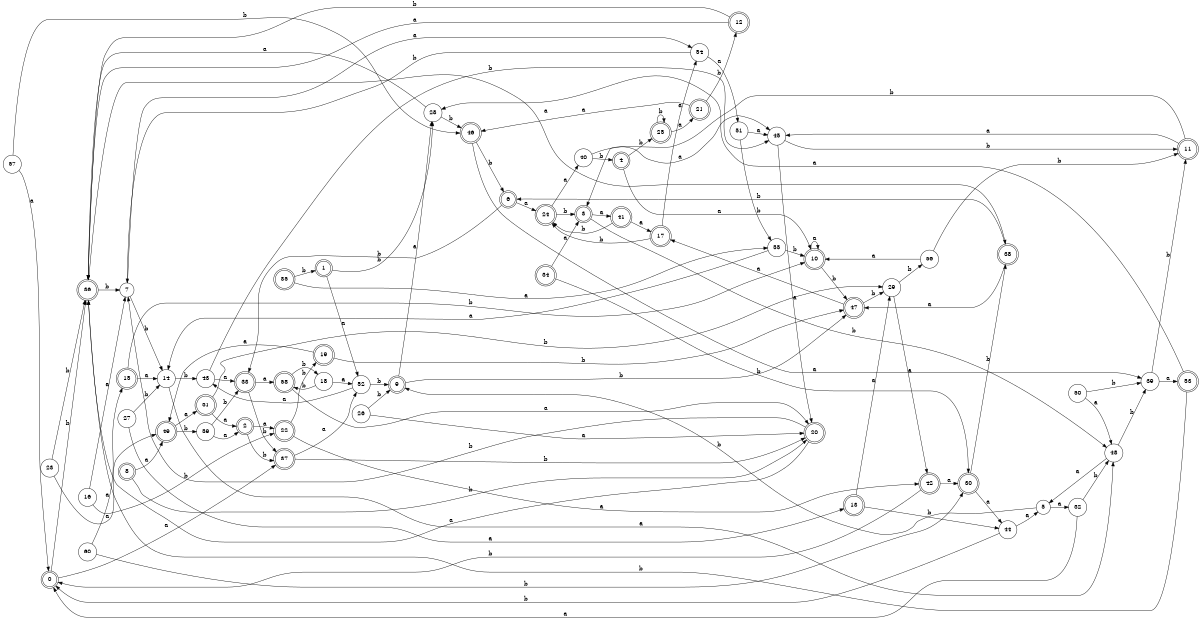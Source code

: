 digraph n49_3 {
__start0 [label="" shape="none"];

rankdir=LR;
size="8,5";

s0 [style="rounded,filled", color="black", fillcolor="white" shape="doublecircle", label="0"];
s1 [style="rounded,filled", color="black", fillcolor="white" shape="doublecircle", label="1"];
s2 [style="rounded,filled", color="black", fillcolor="white" shape="doublecircle", label="2"];
s3 [style="rounded,filled", color="black", fillcolor="white" shape="doublecircle", label="3"];
s4 [style="rounded,filled", color="black", fillcolor="white" shape="doublecircle", label="4"];
s5 [style="filled", color="black", fillcolor="white" shape="circle", label="5"];
s6 [style="rounded,filled", color="black", fillcolor="white" shape="doublecircle", label="6"];
s7 [style="filled", color="black", fillcolor="white" shape="circle", label="7"];
s8 [style="rounded,filled", color="black", fillcolor="white" shape="doublecircle", label="8"];
s9 [style="rounded,filled", color="black", fillcolor="white" shape="doublecircle", label="9"];
s10 [style="rounded,filled", color="black", fillcolor="white" shape="doublecircle", label="10"];
s11 [style="rounded,filled", color="black", fillcolor="white" shape="doublecircle", label="11"];
s12 [style="rounded,filled", color="black", fillcolor="white" shape="doublecircle", label="12"];
s13 [style="rounded,filled", color="black", fillcolor="white" shape="doublecircle", label="13"];
s14 [style="filled", color="black", fillcolor="white" shape="circle", label="14"];
s15 [style="rounded,filled", color="black", fillcolor="white" shape="doublecircle", label="15"];
s16 [style="filled", color="black", fillcolor="white" shape="circle", label="16"];
s17 [style="rounded,filled", color="black", fillcolor="white" shape="doublecircle", label="17"];
s18 [style="filled", color="black", fillcolor="white" shape="circle", label="18"];
s19 [style="rounded,filled", color="black", fillcolor="white" shape="doublecircle", label="19"];
s20 [style="rounded,filled", color="black", fillcolor="white" shape="doublecircle", label="20"];
s21 [style="rounded,filled", color="black", fillcolor="white" shape="doublecircle", label="21"];
s22 [style="rounded,filled", color="black", fillcolor="white" shape="doublecircle", label="22"];
s23 [style="filled", color="black", fillcolor="white" shape="circle", label="23"];
s24 [style="rounded,filled", color="black", fillcolor="white" shape="doublecircle", label="24"];
s25 [style="rounded,filled", color="black", fillcolor="white" shape="doublecircle", label="25"];
s26 [style="filled", color="black", fillcolor="white" shape="circle", label="26"];
s27 [style="filled", color="black", fillcolor="white" shape="circle", label="27"];
s28 [style="filled", color="black", fillcolor="white" shape="circle", label="28"];
s29 [style="filled", color="black", fillcolor="white" shape="circle", label="29"];
s30 [style="rounded,filled", color="black", fillcolor="white" shape="doublecircle", label="30"];
s31 [style="rounded,filled", color="black", fillcolor="white" shape="doublecircle", label="31"];
s32 [style="filled", color="black", fillcolor="white" shape="circle", label="32"];
s33 [style="rounded,filled", color="black", fillcolor="white" shape="doublecircle", label="33"];
s34 [style="rounded,filled", color="black", fillcolor="white" shape="doublecircle", label="34"];
s35 [style="rounded,filled", color="black", fillcolor="white" shape="doublecircle", label="35"];
s36 [style="rounded,filled", color="black", fillcolor="white" shape="doublecircle", label="36"];
s37 [style="rounded,filled", color="black", fillcolor="white" shape="doublecircle", label="37"];
s38 [style="rounded,filled", color="black", fillcolor="white" shape="doublecircle", label="38"];
s39 [style="filled", color="black", fillcolor="white" shape="circle", label="39"];
s40 [style="filled", color="black", fillcolor="white" shape="circle", label="40"];
s41 [style="rounded,filled", color="black", fillcolor="white" shape="doublecircle", label="41"];
s42 [style="rounded,filled", color="black", fillcolor="white" shape="doublecircle", label="42"];
s43 [style="filled", color="black", fillcolor="white" shape="circle", label="43"];
s44 [style="filled", color="black", fillcolor="white" shape="circle", label="44"];
s45 [style="filled", color="black", fillcolor="white" shape="circle", label="45"];
s46 [style="rounded,filled", color="black", fillcolor="white" shape="doublecircle", label="46"];
s47 [style="rounded,filled", color="black", fillcolor="white" shape="doublecircle", label="47"];
s48 [style="filled", color="black", fillcolor="white" shape="circle", label="48"];
s49 [style="rounded,filled", color="black", fillcolor="white" shape="doublecircle", label="49"];
s50 [style="filled", color="black", fillcolor="white" shape="circle", label="50"];
s51 [style="filled", color="black", fillcolor="white" shape="circle", label="51"];
s52 [style="filled", color="black", fillcolor="white" shape="circle", label="52"];
s53 [style="rounded,filled", color="black", fillcolor="white" shape="doublecircle", label="53"];
s54 [style="filled", color="black", fillcolor="white" shape="circle", label="54"];
s55 [style="filled", color="black", fillcolor="white" shape="circle", label="55"];
s56 [style="filled", color="black", fillcolor="white" shape="circle", label="56"];
s57 [style="filled", color="black", fillcolor="white" shape="circle", label="57"];
s58 [style="rounded,filled", color="black", fillcolor="white" shape="doublecircle", label="58"];
s59 [style="filled", color="black", fillcolor="white" shape="circle", label="59"];
s60 [style="filled", color="black", fillcolor="white" shape="circle", label="60"];
s0 -> s37 [label="a"];
s0 -> s36 [label="b"];
s1 -> s52 [label="a"];
s1 -> s28 [label="b"];
s2 -> s22 [label="a"];
s2 -> s37 [label="b"];
s3 -> s41 [label="a"];
s3 -> s48 [label="b"];
s4 -> s10 [label="a"];
s4 -> s25 [label="b"];
s5 -> s32 [label="a"];
s5 -> s9 [label="b"];
s6 -> s24 [label="a"];
s6 -> s33 [label="b"];
s7 -> s54 [label="a"];
s7 -> s14 [label="b"];
s8 -> s49 [label="a"];
s8 -> s20 [label="b"];
s9 -> s28 [label="a"];
s9 -> s47 [label="b"];
s10 -> s10 [label="a"];
s10 -> s47 [label="b"];
s11 -> s45 [label="a"];
s11 -> s3 [label="b"];
s12 -> s36 [label="a"];
s12 -> s36 [label="b"];
s13 -> s29 [label="a"];
s13 -> s44 [label="b"];
s14 -> s48 [label="a"];
s14 -> s43 [label="b"];
s15 -> s14 [label="a"];
s15 -> s10 [label="b"];
s16 -> s7 [label="a"];
s16 -> s22 [label="b"];
s17 -> s54 [label="a"];
s17 -> s24 [label="b"];
s18 -> s52 [label="a"];
s18 -> s58 [label="b"];
s19 -> s49 [label="a"];
s19 -> s47 [label="b"];
s20 -> s36 [label="a"];
s20 -> s7 [label="b"];
s21 -> s46 [label="a"];
s21 -> s12 [label="b"];
s22 -> s42 [label="a"];
s22 -> s19 [label="b"];
s23 -> s49 [label="a"];
s23 -> s36 [label="b"];
s24 -> s40 [label="a"];
s24 -> s3 [label="b"];
s25 -> s21 [label="a"];
s25 -> s25 [label="b"];
s26 -> s20 [label="a"];
s26 -> s9 [label="b"];
s27 -> s13 [label="a"];
s27 -> s14 [label="b"];
s28 -> s36 [label="a"];
s28 -> s46 [label="b"];
s29 -> s42 [label="a"];
s29 -> s56 [label="b"];
s30 -> s44 [label="a"];
s30 -> s38 [label="b"];
s31 -> s2 [label="a"];
s31 -> s29 [label="b"];
s32 -> s0 [label="a"];
s32 -> s48 [label="b"];
s33 -> s58 [label="a"];
s33 -> s37 [label="b"];
s34 -> s3 [label="a"];
s34 -> s30 [label="b"];
s35 -> s55 [label="a"];
s35 -> s1 [label="b"];
s36 -> s38 [label="a"];
s36 -> s7 [label="b"];
s37 -> s52 [label="a"];
s37 -> s20 [label="b"];
s38 -> s47 [label="a"];
s38 -> s6 [label="b"];
s39 -> s53 [label="a"];
s39 -> s11 [label="b"];
s40 -> s45 [label="a"];
s40 -> s4 [label="b"];
s41 -> s17 [label="a"];
s41 -> s24 [label="b"];
s42 -> s30 [label="a"];
s42 -> s0 [label="b"];
s43 -> s33 [label="a"];
s43 -> s45 [label="b"];
s44 -> s5 [label="a"];
s44 -> s0 [label="b"];
s45 -> s20 [label="a"];
s45 -> s11 [label="b"];
s46 -> s39 [label="a"];
s46 -> s6 [label="b"];
s47 -> s17 [label="a"];
s47 -> s29 [label="b"];
s48 -> s5 [label="a"];
s48 -> s39 [label="b"];
s49 -> s31 [label="a"];
s49 -> s59 [label="b"];
s50 -> s48 [label="a"];
s50 -> s39 [label="b"];
s51 -> s45 [label="a"];
s51 -> s55 [label="b"];
s52 -> s43 [label="a"];
s52 -> s9 [label="b"];
s53 -> s28 [label="a"];
s53 -> s36 [label="b"];
s54 -> s51 [label="a"];
s54 -> s7 [label="b"];
s55 -> s14 [label="a"];
s55 -> s10 [label="b"];
s56 -> s10 [label="a"];
s56 -> s11 [label="b"];
s57 -> s0 [label="a"];
s57 -> s46 [label="b"];
s58 -> s20 [label="a"];
s58 -> s18 [label="b"];
s59 -> s2 [label="a"];
s59 -> s33 [label="b"];
s60 -> s15 [label="a"];
s60 -> s30 [label="b"];

}